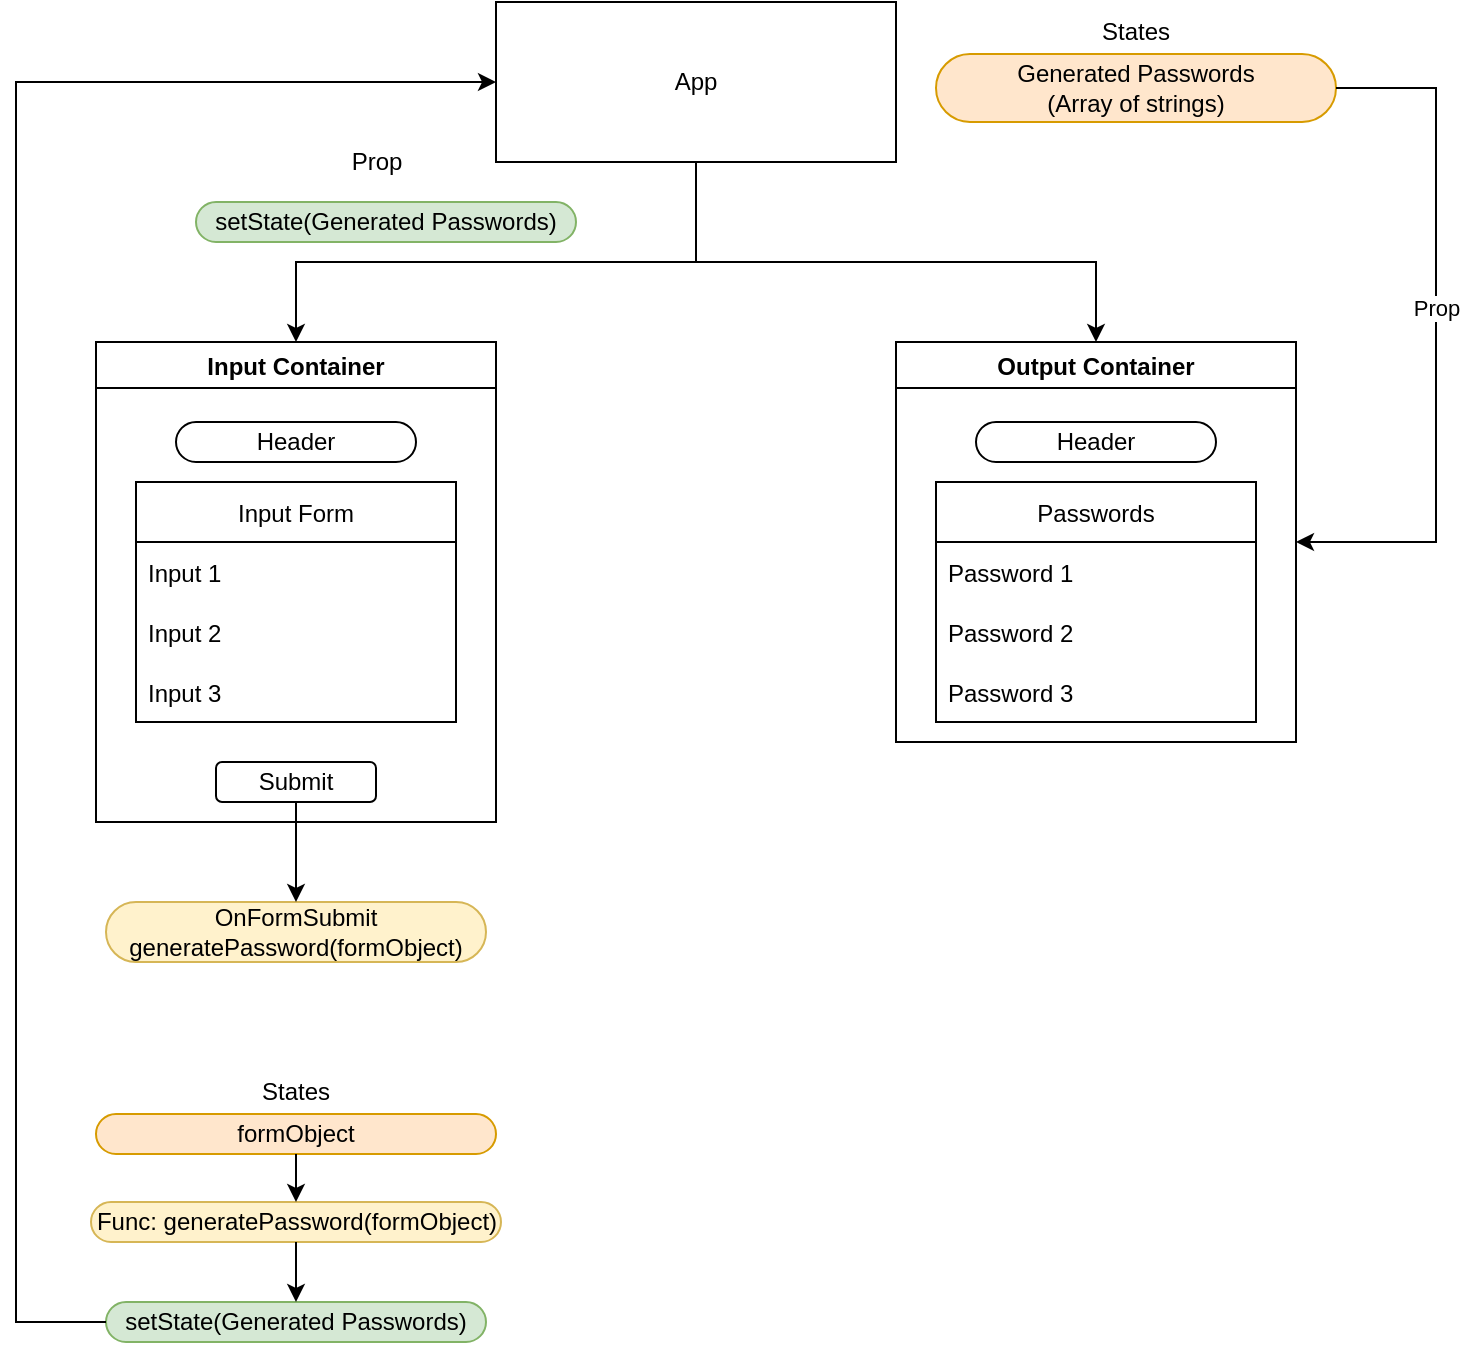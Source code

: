 <mxfile version="16.2.7" type="github">
  <diagram id="k0uZgZyYwI2Upb_hqEyq" name="Page-1">
    <mxGraphModel dx="1422" dy="762" grid="1" gridSize="10" guides="1" tooltips="1" connect="1" arrows="1" fold="1" page="1" pageScale="1" pageWidth="850" pageHeight="1100" math="0" shadow="0">
      <root>
        <mxCell id="0" />
        <mxCell id="1" parent="0" />
        <mxCell id="zKvZWbMJzwQfPkqD02Oh-1" value="App" style="rounded=0;whiteSpace=wrap;html=1;" vertex="1" parent="1">
          <mxGeometry x="320" y="70" width="200" height="80" as="geometry" />
        </mxCell>
        <mxCell id="zKvZWbMJzwQfPkqD02Oh-14" value="Input Container" style="swimlane;" vertex="1" parent="1">
          <mxGeometry x="120" y="240" width="200" height="240" as="geometry" />
        </mxCell>
        <mxCell id="zKvZWbMJzwQfPkqD02Oh-6" value="Header" style="rounded=1;whiteSpace=wrap;html=1;arcSize=50;" vertex="1" parent="zKvZWbMJzwQfPkqD02Oh-14">
          <mxGeometry x="40" y="40" width="120" height="20" as="geometry" />
        </mxCell>
        <mxCell id="zKvZWbMJzwQfPkqD02Oh-15" value="Input Form" style="swimlane;fontStyle=0;childLayout=stackLayout;horizontal=1;startSize=30;horizontalStack=0;resizeParent=1;resizeParentMax=0;resizeLast=0;collapsible=1;marginBottom=0;swimlaneLine=1;rounded=0;shadow=0;sketch=0;glass=0;" vertex="1" parent="zKvZWbMJzwQfPkqD02Oh-14">
          <mxGeometry x="20" y="70" width="160" height="120" as="geometry">
            <mxRectangle x="330" y="330" width="60" height="30" as="alternateBounds" />
          </mxGeometry>
        </mxCell>
        <mxCell id="zKvZWbMJzwQfPkqD02Oh-16" value="Input 1" style="text;strokeColor=none;fillColor=none;align=left;verticalAlign=middle;spacingLeft=4;spacingRight=4;overflow=hidden;points=[[0,0.5],[1,0.5]];portConstraint=eastwest;rotatable=0;" vertex="1" parent="zKvZWbMJzwQfPkqD02Oh-15">
          <mxGeometry y="30" width="160" height="30" as="geometry" />
        </mxCell>
        <mxCell id="zKvZWbMJzwQfPkqD02Oh-17" value="Input 2" style="text;strokeColor=none;fillColor=none;align=left;verticalAlign=middle;spacingLeft=4;spacingRight=4;overflow=hidden;points=[[0,0.5],[1,0.5]];portConstraint=eastwest;rotatable=0;" vertex="1" parent="zKvZWbMJzwQfPkqD02Oh-15">
          <mxGeometry y="60" width="160" height="30" as="geometry" />
        </mxCell>
        <mxCell id="zKvZWbMJzwQfPkqD02Oh-18" value="Input 3" style="text;strokeColor=none;fillColor=none;align=left;verticalAlign=middle;spacingLeft=4;spacingRight=4;overflow=hidden;points=[[0,0.5],[1,0.5]];portConstraint=eastwest;rotatable=0;" vertex="1" parent="zKvZWbMJzwQfPkqD02Oh-15">
          <mxGeometry y="90" width="160" height="30" as="geometry" />
        </mxCell>
        <mxCell id="zKvZWbMJzwQfPkqD02Oh-44" value="Submit" style="rounded=1;whiteSpace=wrap;html=1;shadow=0;glass=0;sketch=0;" vertex="1" parent="zKvZWbMJzwQfPkqD02Oh-14">
          <mxGeometry x="60" y="210" width="80" height="20" as="geometry" />
        </mxCell>
        <mxCell id="zKvZWbMJzwQfPkqD02Oh-20" value="Output Container" style="swimlane;" vertex="1" parent="1">
          <mxGeometry x="520" y="240" width="200" height="200" as="geometry" />
        </mxCell>
        <mxCell id="zKvZWbMJzwQfPkqD02Oh-21" value="Header" style="rounded=1;whiteSpace=wrap;html=1;arcSize=50;" vertex="1" parent="zKvZWbMJzwQfPkqD02Oh-20">
          <mxGeometry x="40" y="40" width="120" height="20" as="geometry" />
        </mxCell>
        <mxCell id="zKvZWbMJzwQfPkqD02Oh-22" value="Passwords" style="swimlane;fontStyle=0;childLayout=stackLayout;horizontal=1;startSize=30;horizontalStack=0;resizeParent=1;resizeParentMax=0;resizeLast=0;collapsible=1;marginBottom=0;swimlaneLine=1;rounded=0;shadow=0;sketch=0;glass=0;" vertex="1" parent="zKvZWbMJzwQfPkqD02Oh-20">
          <mxGeometry x="20" y="70" width="160" height="120" as="geometry">
            <mxRectangle x="330" y="330" width="60" height="30" as="alternateBounds" />
          </mxGeometry>
        </mxCell>
        <mxCell id="zKvZWbMJzwQfPkqD02Oh-23" value="Password 1" style="text;strokeColor=none;fillColor=none;align=left;verticalAlign=middle;spacingLeft=4;spacingRight=4;overflow=hidden;points=[[0,0.5],[1,0.5]];portConstraint=eastwest;rotatable=0;" vertex="1" parent="zKvZWbMJzwQfPkqD02Oh-22">
          <mxGeometry y="30" width="160" height="30" as="geometry" />
        </mxCell>
        <mxCell id="zKvZWbMJzwQfPkqD02Oh-24" value="Password 2" style="text;strokeColor=none;fillColor=none;align=left;verticalAlign=middle;spacingLeft=4;spacingRight=4;overflow=hidden;points=[[0,0.5],[1,0.5]];portConstraint=eastwest;rotatable=0;" vertex="1" parent="zKvZWbMJzwQfPkqD02Oh-22">
          <mxGeometry y="60" width="160" height="30" as="geometry" />
        </mxCell>
        <mxCell id="zKvZWbMJzwQfPkqD02Oh-25" value="Password 3" style="text;strokeColor=none;fillColor=none;align=left;verticalAlign=middle;spacingLeft=4;spacingRight=4;overflow=hidden;points=[[0,0.5],[1,0.5]];portConstraint=eastwest;rotatable=0;" vertex="1" parent="zKvZWbMJzwQfPkqD02Oh-22">
          <mxGeometry y="90" width="160" height="30" as="geometry" />
        </mxCell>
        <mxCell id="zKvZWbMJzwQfPkqD02Oh-26" value="" style="endArrow=classic;html=1;rounded=0;exitX=0.5;exitY=1;exitDx=0;exitDy=0;entryX=0.5;entryY=0;entryDx=0;entryDy=0;" edge="1" parent="1" source="zKvZWbMJzwQfPkqD02Oh-1" target="zKvZWbMJzwQfPkqD02Oh-14">
          <mxGeometry width="50" height="50" relative="1" as="geometry">
            <mxPoint x="370" y="420" as="sourcePoint" />
            <mxPoint x="420" y="370" as="targetPoint" />
            <Array as="points">
              <mxPoint x="420" y="200" />
              <mxPoint x="220" y="200" />
            </Array>
          </mxGeometry>
        </mxCell>
        <mxCell id="zKvZWbMJzwQfPkqD02Oh-27" value="" style="endArrow=classic;html=1;rounded=0;entryX=0.5;entryY=0;entryDx=0;entryDy=0;" edge="1" parent="1" target="zKvZWbMJzwQfPkqD02Oh-20">
          <mxGeometry width="50" height="50" relative="1" as="geometry">
            <mxPoint x="420" y="150" as="sourcePoint" />
            <mxPoint x="230" y="250" as="targetPoint" />
            <Array as="points">
              <mxPoint x="420" y="200" />
              <mxPoint x="620" y="200" />
            </Array>
          </mxGeometry>
        </mxCell>
        <mxCell id="zKvZWbMJzwQfPkqD02Oh-28" value="Generated Passwords&lt;br&gt;(Array of strings)" style="rounded=1;whiteSpace=wrap;html=1;shadow=0;glass=0;sketch=0;arcSize=50;fillColor=#ffe6cc;strokeColor=#d79b00;" vertex="1" parent="1">
          <mxGeometry x="540" y="96" width="200" height="34" as="geometry" />
        </mxCell>
        <mxCell id="zKvZWbMJzwQfPkqD02Oh-29" value="States" style="text;html=1;strokeColor=none;fillColor=none;align=center;verticalAlign=middle;whiteSpace=wrap;rounded=0;shadow=0;glass=0;sketch=0;" vertex="1" parent="1">
          <mxGeometry x="610" y="70" width="60" height="30" as="geometry" />
        </mxCell>
        <mxCell id="zKvZWbMJzwQfPkqD02Oh-30" value="" style="endArrow=classic;html=1;rounded=0;exitX=1;exitY=0.5;exitDx=0;exitDy=0;entryX=1;entryY=0.5;entryDx=0;entryDy=0;" edge="1" parent="1" source="zKvZWbMJzwQfPkqD02Oh-28" target="zKvZWbMJzwQfPkqD02Oh-20">
          <mxGeometry width="50" height="50" relative="1" as="geometry">
            <mxPoint x="370" y="410" as="sourcePoint" />
            <mxPoint x="420" y="360" as="targetPoint" />
            <Array as="points">
              <mxPoint x="790" y="113" />
              <mxPoint x="790" y="340" />
            </Array>
          </mxGeometry>
        </mxCell>
        <mxCell id="zKvZWbMJzwQfPkqD02Oh-33" value="Prop" style="edgeLabel;html=1;align=center;verticalAlign=middle;resizable=0;points=[];" vertex="1" connectable="0" parent="zKvZWbMJzwQfPkqD02Oh-30">
          <mxGeometry x="0.119" y="3" relative="1" as="geometry">
            <mxPoint x="-3" y="-34" as="offset" />
          </mxGeometry>
        </mxCell>
        <mxCell id="zKvZWbMJzwQfPkqD02Oh-34" value="formObject" style="rounded=1;whiteSpace=wrap;html=1;shadow=0;glass=0;sketch=0;arcSize=50;fillColor=#ffe6cc;strokeColor=#d79b00;" vertex="1" parent="1">
          <mxGeometry x="120" y="626" width="200" height="20" as="geometry" />
        </mxCell>
        <mxCell id="zKvZWbMJzwQfPkqD02Oh-35" value="States" style="text;html=1;strokeColor=none;fillColor=none;align=center;verticalAlign=middle;whiteSpace=wrap;rounded=0;shadow=0;glass=0;sketch=0;" vertex="1" parent="1">
          <mxGeometry x="190" y="600" width="60" height="30" as="geometry" />
        </mxCell>
        <mxCell id="zKvZWbMJzwQfPkqD02Oh-36" value="setState(Generated Passwords)" style="rounded=1;whiteSpace=wrap;html=1;shadow=0;glass=0;sketch=0;arcSize=50;fillColor=#d5e8d4;strokeColor=#82b366;" vertex="1" parent="1">
          <mxGeometry x="170" y="170" width="190" height="20" as="geometry" />
        </mxCell>
        <mxCell id="zKvZWbMJzwQfPkqD02Oh-37" value="setState(Generated Passwords)" style="rounded=1;whiteSpace=wrap;html=1;shadow=0;glass=0;sketch=0;arcSize=50;fillColor=#d5e8d4;strokeColor=#82b366;" vertex="1" parent="1">
          <mxGeometry x="125" y="720" width="190" height="20" as="geometry" />
        </mxCell>
        <mxCell id="zKvZWbMJzwQfPkqD02Oh-38" value="Prop" style="text;html=1;align=center;verticalAlign=middle;resizable=0;points=[];autosize=1;strokeColor=none;fillColor=none;" vertex="1" parent="1">
          <mxGeometry x="240" y="140" width="40" height="20" as="geometry" />
        </mxCell>
        <mxCell id="zKvZWbMJzwQfPkqD02Oh-40" value="" style="endArrow=classic;html=1;rounded=0;exitX=0;exitY=0.5;exitDx=0;exitDy=0;entryX=0;entryY=0.5;entryDx=0;entryDy=0;" edge="1" parent="1" source="zKvZWbMJzwQfPkqD02Oh-37" target="zKvZWbMJzwQfPkqD02Oh-1">
          <mxGeometry width="50" height="50" relative="1" as="geometry">
            <mxPoint x="370" y="390" as="sourcePoint" />
            <mxPoint x="420" y="340" as="targetPoint" />
            <Array as="points">
              <mxPoint x="80" y="730" />
              <mxPoint x="80" y="280" />
              <mxPoint x="80" y="110" />
            </Array>
          </mxGeometry>
        </mxCell>
        <mxCell id="zKvZWbMJzwQfPkqD02Oh-41" value="Func: generatePassword(formObject)" style="rounded=1;whiteSpace=wrap;html=1;shadow=0;glass=0;sketch=0;arcSize=50;fillColor=#fff2cc;strokeColor=#d6b656;" vertex="1" parent="1">
          <mxGeometry x="117.5" y="670" width="205" height="20" as="geometry" />
        </mxCell>
        <mxCell id="zKvZWbMJzwQfPkqD02Oh-42" value="" style="endArrow=classic;html=1;rounded=0;exitX=0.5;exitY=1;exitDx=0;exitDy=0;entryX=0.5;entryY=0;entryDx=0;entryDy=0;" edge="1" parent="1" source="zKvZWbMJzwQfPkqD02Oh-34" target="zKvZWbMJzwQfPkqD02Oh-41">
          <mxGeometry width="50" height="50" relative="1" as="geometry">
            <mxPoint x="370" y="540" as="sourcePoint" />
            <mxPoint x="420" y="490" as="targetPoint" />
          </mxGeometry>
        </mxCell>
        <mxCell id="zKvZWbMJzwQfPkqD02Oh-43" value="" style="endArrow=classic;html=1;rounded=0;exitX=0.5;exitY=1;exitDx=0;exitDy=0;entryX=0.5;entryY=0;entryDx=0;entryDy=0;" edge="1" parent="1" source="zKvZWbMJzwQfPkqD02Oh-41" target="zKvZWbMJzwQfPkqD02Oh-37">
          <mxGeometry width="50" height="50" relative="1" as="geometry">
            <mxPoint x="370" y="540" as="sourcePoint" />
            <mxPoint x="400" y="680" as="targetPoint" />
          </mxGeometry>
        </mxCell>
        <mxCell id="zKvZWbMJzwQfPkqD02Oh-45" value="OnFormSubmit&lt;br&gt;generatePassword(formObject)" style="rounded=1;whiteSpace=wrap;html=1;shadow=0;glass=0;sketch=0;arcSize=50;fillColor=#fff2cc;strokeColor=#d6b656;" vertex="1" parent="1">
          <mxGeometry x="125" y="520" width="190" height="30" as="geometry" />
        </mxCell>
        <mxCell id="zKvZWbMJzwQfPkqD02Oh-46" value="" style="endArrow=classic;html=1;rounded=0;exitX=0.5;exitY=1;exitDx=0;exitDy=0;entryX=0.5;entryY=0;entryDx=0;entryDy=0;" edge="1" parent="1" source="zKvZWbMJzwQfPkqD02Oh-44" target="zKvZWbMJzwQfPkqD02Oh-45">
          <mxGeometry width="50" height="50" relative="1" as="geometry">
            <mxPoint x="370" y="480" as="sourcePoint" />
            <mxPoint x="420" y="430" as="targetPoint" />
          </mxGeometry>
        </mxCell>
      </root>
    </mxGraphModel>
  </diagram>
</mxfile>
